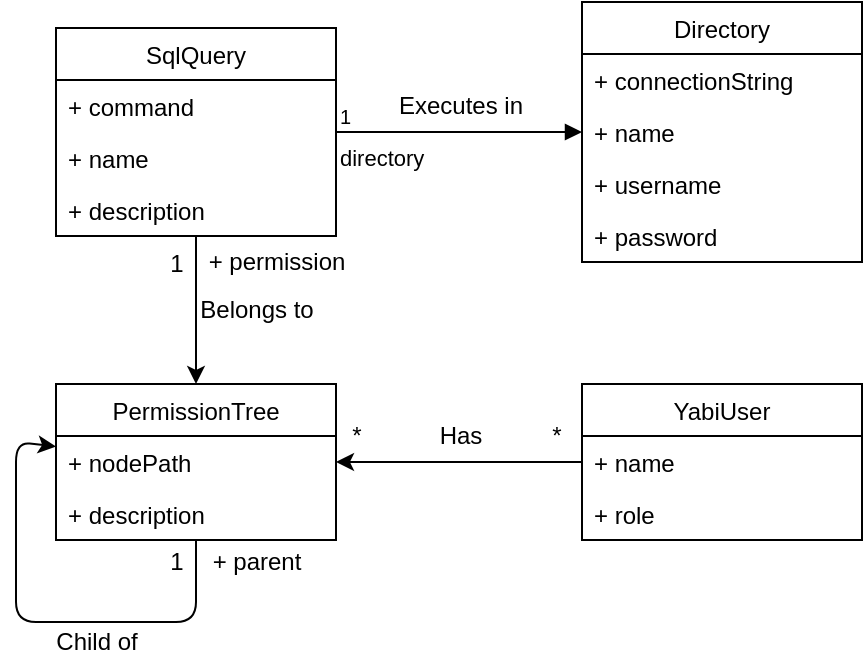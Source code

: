 <mxfile version="10.9.8" type="device"><diagram id="EYzRXIe3F2EIJ4aTKBoO" name="Page-1"><mxGraphModel dx="347" dy="202" grid="1" gridSize="10" guides="1" tooltips="1" connect="1" arrows="1" fold="1" page="1" pageScale="1" pageWidth="850" pageHeight="1100" math="0" shadow="0"><root><mxCell id="0"/><mxCell id="1" parent="0"/><mxCell id="7lteK3xR8VJjQ71hoxso-5" value="SqlQuery" style="swimlane;fontStyle=0;childLayout=stackLayout;horizontal=1;startSize=26;fillColor=none;horizontalStack=0;resizeParent=1;resizeParentMax=0;resizeLast=0;collapsible=1;marginBottom=0;" vertex="1" parent="1"><mxGeometry x="100" y="23" width="140" height="104" as="geometry"/></mxCell><mxCell id="7lteK3xR8VJjQ71hoxso-6" value="+ command" style="text;strokeColor=none;fillColor=none;align=left;verticalAlign=top;spacingLeft=4;spacingRight=4;overflow=hidden;rotatable=0;points=[[0,0.5],[1,0.5]];portConstraint=eastwest;" vertex="1" parent="7lteK3xR8VJjQ71hoxso-5"><mxGeometry y="26" width="140" height="26" as="geometry"/></mxCell><mxCell id="7lteK3xR8VJjQ71hoxso-7" value="+ name" style="text;strokeColor=none;fillColor=none;align=left;verticalAlign=top;spacingLeft=4;spacingRight=4;overflow=hidden;rotatable=0;points=[[0,0.5],[1,0.5]];portConstraint=eastwest;" vertex="1" parent="7lteK3xR8VJjQ71hoxso-5"><mxGeometry y="52" width="140" height="26" as="geometry"/></mxCell><mxCell id="7lteK3xR8VJjQ71hoxso-8" value="+ description" style="text;strokeColor=none;fillColor=none;align=left;verticalAlign=top;spacingLeft=4;spacingRight=4;overflow=hidden;rotatable=0;points=[[0,0.5],[1,0.5]];portConstraint=eastwest;" vertex="1" parent="7lteK3xR8VJjQ71hoxso-5"><mxGeometry y="78" width="140" height="26" as="geometry"/></mxCell><mxCell id="7lteK3xR8VJjQ71hoxso-9" value="Directory" style="swimlane;fontStyle=0;childLayout=stackLayout;horizontal=1;startSize=26;fillColor=none;horizontalStack=0;resizeParent=1;resizeParentMax=0;resizeLast=0;collapsible=1;marginBottom=0;" vertex="1" parent="1"><mxGeometry x="363" y="10" width="140" height="130" as="geometry"/></mxCell><mxCell id="7lteK3xR8VJjQ71hoxso-10" value="+ connectionString" style="text;strokeColor=none;fillColor=none;align=left;verticalAlign=top;spacingLeft=4;spacingRight=4;overflow=hidden;rotatable=0;points=[[0,0.5],[1,0.5]];portConstraint=eastwest;" vertex="1" parent="7lteK3xR8VJjQ71hoxso-9"><mxGeometry y="26" width="140" height="26" as="geometry"/></mxCell><mxCell id="7lteK3xR8VJjQ71hoxso-11" value="+ name" style="text;strokeColor=none;fillColor=none;align=left;verticalAlign=top;spacingLeft=4;spacingRight=4;overflow=hidden;rotatable=0;points=[[0,0.5],[1,0.5]];portConstraint=eastwest;" vertex="1" parent="7lteK3xR8VJjQ71hoxso-9"><mxGeometry y="52" width="140" height="26" as="geometry"/></mxCell><mxCell id="7lteK3xR8VJjQ71hoxso-12" value="+ username" style="text;strokeColor=none;fillColor=none;align=left;verticalAlign=top;spacingLeft=4;spacingRight=4;overflow=hidden;rotatable=0;points=[[0,0.5],[1,0.5]];portConstraint=eastwest;" vertex="1" parent="7lteK3xR8VJjQ71hoxso-9"><mxGeometry y="78" width="140" height="26" as="geometry"/></mxCell><mxCell id="7lteK3xR8VJjQ71hoxso-13" value="+ password" style="text;strokeColor=none;fillColor=none;align=left;verticalAlign=top;spacingLeft=4;spacingRight=4;overflow=hidden;rotatable=0;points=[[0,0.5],[1,0.5]];portConstraint=eastwest;" vertex="1" parent="7lteK3xR8VJjQ71hoxso-9"><mxGeometry y="104" width="140" height="26" as="geometry"/></mxCell><mxCell id="7lteK3xR8VJjQ71hoxso-14" value="PermissionTree" style="swimlane;fontStyle=0;childLayout=stackLayout;horizontal=1;startSize=26;fillColor=none;horizontalStack=0;resizeParent=1;resizeParentMax=0;resizeLast=0;collapsible=1;marginBottom=0;" vertex="1" parent="1"><mxGeometry x="100" y="201" width="140" height="78" as="geometry"/></mxCell><mxCell id="7lteK3xR8VJjQ71hoxso-15" value="+ nodePath" style="text;strokeColor=none;fillColor=none;align=left;verticalAlign=top;spacingLeft=4;spacingRight=4;overflow=hidden;rotatable=0;points=[[0,0.5],[1,0.5]];portConstraint=eastwest;" vertex="1" parent="7lteK3xR8VJjQ71hoxso-14"><mxGeometry y="26" width="140" height="26" as="geometry"/></mxCell><mxCell id="7lteK3xR8VJjQ71hoxso-16" value="+ description" style="text;strokeColor=none;fillColor=none;align=left;verticalAlign=top;spacingLeft=4;spacingRight=4;overflow=hidden;rotatable=0;points=[[0,0.5],[1,0.5]];portConstraint=eastwest;" vertex="1" parent="7lteK3xR8VJjQ71hoxso-14"><mxGeometry y="52" width="140" height="26" as="geometry"/></mxCell><mxCell id="7lteK3xR8VJjQ71hoxso-42" value="" style="endArrow=classic;html=1;" edge="1" parent="7lteK3xR8VJjQ71hoxso-14" source="7lteK3xR8VJjQ71hoxso-16" target="7lteK3xR8VJjQ71hoxso-14"><mxGeometry width="50" height="50" relative="1" as="geometry"><mxPoint y="149" as="sourcePoint"/><mxPoint x="-40" y="19" as="targetPoint"/><Array as="points"><mxPoint x="70" y="119"/><mxPoint x="-20" y="119"/><mxPoint x="-20" y="29"/></Array></mxGeometry></mxCell><mxCell id="7lteK3xR8VJjQ71hoxso-43" value="+ parent" style="text;html=1;resizable=0;points=[];align=center;verticalAlign=middle;labelBackgroundColor=#ffffff;" vertex="1" connectable="0" parent="7lteK3xR8VJjQ71hoxso-42"><mxGeometry x="-0.668" y="-17" relative="1" as="geometry"><mxPoint x="47" y="-29" as="offset"/></mxGeometry></mxCell><mxCell id="7lteK3xR8VJjQ71hoxso-44" value="1" style="text;html=1;resizable=0;points=[];align=center;verticalAlign=middle;labelBackgroundColor=#ffffff;" vertex="1" connectable="0" parent="7lteK3xR8VJjQ71hoxso-42"><mxGeometry x="-0.66" y="-18" relative="1" as="geometry"><mxPoint x="-10" y="-12" as="offset"/></mxGeometry></mxCell><mxCell id="7lteK3xR8VJjQ71hoxso-45" value="Child of" style="text;html=1;resizable=0;points=[];align=center;verticalAlign=middle;labelBackgroundColor=#ffffff;" vertex="1" connectable="0" parent="7lteK3xR8VJjQ71hoxso-42"><mxGeometry x="-0.66" y="-20" relative="1" as="geometry"><mxPoint x="-50" y="30" as="offset"/></mxGeometry></mxCell><mxCell id="7lteK3xR8VJjQ71hoxso-18" value="YabiUser" style="swimlane;fontStyle=0;childLayout=stackLayout;horizontal=1;startSize=26;fillColor=none;horizontalStack=0;resizeParent=1;resizeParentMax=0;resizeLast=0;collapsible=1;marginBottom=0;" vertex="1" parent="1"><mxGeometry x="363" y="201" width="140" height="78" as="geometry"/></mxCell><mxCell id="7lteK3xR8VJjQ71hoxso-19" value="+ name" style="text;strokeColor=none;fillColor=none;align=left;verticalAlign=top;spacingLeft=4;spacingRight=4;overflow=hidden;rotatable=0;points=[[0,0.5],[1,0.5]];portConstraint=eastwest;" vertex="1" parent="7lteK3xR8VJjQ71hoxso-18"><mxGeometry y="26" width="140" height="26" as="geometry"/></mxCell><mxCell id="7lteK3xR8VJjQ71hoxso-20" value="+ role" style="text;strokeColor=none;fillColor=none;align=left;verticalAlign=top;spacingLeft=4;spacingRight=4;overflow=hidden;rotatable=0;points=[[0,0.5],[1,0.5]];portConstraint=eastwest;" vertex="1" parent="7lteK3xR8VJjQ71hoxso-18"><mxGeometry y="52" width="140" height="26" as="geometry"/></mxCell><mxCell id="7lteK3xR8VJjQ71hoxso-22" value="directory" style="endArrow=block;endFill=1;html=1;edgeStyle=orthogonalEdgeStyle;align=left;verticalAlign=top;" edge="1" parent="1" source="7lteK3xR8VJjQ71hoxso-5" target="7lteK3xR8VJjQ71hoxso-9"><mxGeometry x="-1" relative="1" as="geometry"><mxPoint x="20" y="310" as="sourcePoint"/><mxPoint x="180" y="310" as="targetPoint"/></mxGeometry></mxCell><mxCell id="7lteK3xR8VJjQ71hoxso-23" value="1" style="resizable=0;html=1;align=left;verticalAlign=bottom;labelBackgroundColor=#ffffff;fontSize=10;" connectable="0" vertex="1" parent="7lteK3xR8VJjQ71hoxso-22"><mxGeometry x="-1" relative="1" as="geometry"/></mxCell><mxCell id="7lteK3xR8VJjQ71hoxso-36" value="Executes in" style="text;html=1;resizable=0;points=[];align=center;verticalAlign=middle;labelBackgroundColor=#ffffff;" vertex="1" connectable="0" parent="7lteK3xR8VJjQ71hoxso-22"><mxGeometry x="0.157" y="-2" relative="1" as="geometry"><mxPoint x="-9.5" y="-15" as="offset"/></mxGeometry></mxCell><mxCell id="7lteK3xR8VJjQ71hoxso-32" value="" style="endArrow=classic;html=1;" edge="1" parent="1" source="7lteK3xR8VJjQ71hoxso-5" target="7lteK3xR8VJjQ71hoxso-14"><mxGeometry width="50" height="50" relative="1" as="geometry"><mxPoint x="100" y="360" as="sourcePoint"/><mxPoint x="150" y="310" as="targetPoint"/></mxGeometry></mxCell><mxCell id="7lteK3xR8VJjQ71hoxso-33" value="+ permission" style="text;html=1;resizable=0;points=[];align=center;verticalAlign=middle;labelBackgroundColor=#ffffff;" vertex="1" connectable="0" parent="7lteK3xR8VJjQ71hoxso-32"><mxGeometry x="-0.465" y="3" relative="1" as="geometry"><mxPoint x="37" y="-7" as="offset"/></mxGeometry></mxCell><mxCell id="7lteK3xR8VJjQ71hoxso-34" value="1" style="text;html=1;resizable=0;points=[];align=center;verticalAlign=middle;labelBackgroundColor=#ffffff;" vertex="1" connectable="0" parent="7lteK3xR8VJjQ71hoxso-32"><mxGeometry x="-0.287" y="5" relative="1" as="geometry"><mxPoint x="-15" y="-13" as="offset"/></mxGeometry></mxCell><mxCell id="7lteK3xR8VJjQ71hoxso-37" value="Belongs to" style="text;html=1;resizable=0;points=[];align=center;verticalAlign=middle;labelBackgroundColor=#ffffff;" vertex="1" connectable="0" parent="7lteK3xR8VJjQ71hoxso-32"><mxGeometry x="0.324" y="1" relative="1" as="geometry"><mxPoint x="29" y="-12" as="offset"/></mxGeometry></mxCell><mxCell id="7lteK3xR8VJjQ71hoxso-38" value="" style="endArrow=classic;html=1;" edge="1" parent="1" source="7lteK3xR8VJjQ71hoxso-18" target="7lteK3xR8VJjQ71hoxso-14"><mxGeometry width="50" height="50" relative="1" as="geometry"><mxPoint x="100" y="350" as="sourcePoint"/><mxPoint x="150" y="300" as="targetPoint"/><Array as="points"><mxPoint x="320" y="240"/></Array></mxGeometry></mxCell><mxCell id="7lteK3xR8VJjQ71hoxso-39" value="*" style="text;html=1;resizable=0;points=[];align=center;verticalAlign=middle;labelBackgroundColor=#ffffff;" vertex="1" connectable="0" parent="7lteK3xR8VJjQ71hoxso-38"><mxGeometry x="0.795" y="-4" relative="1" as="geometry"><mxPoint x="-2.5" y="-9" as="offset"/></mxGeometry></mxCell><mxCell id="7lteK3xR8VJjQ71hoxso-40" value="*" style="text;html=1;resizable=0;points=[];align=center;verticalAlign=middle;labelBackgroundColor=#ffffff;" vertex="1" connectable="0" parent="7lteK3xR8VJjQ71hoxso-38"><mxGeometry x="-0.513" y="-4" relative="1" as="geometry"><mxPoint x="17" y="-9" as="offset"/></mxGeometry></mxCell><mxCell id="7lteK3xR8VJjQ71hoxso-41" value="Has" style="text;html=1;resizable=0;points=[];align=center;verticalAlign=middle;labelBackgroundColor=#ffffff;" vertex="1" connectable="0" parent="7lteK3xR8VJjQ71hoxso-38"><mxGeometry x="0.438" y="3" relative="1" as="geometry"><mxPoint x="27" y="-16" as="offset"/></mxGeometry></mxCell></root></mxGraphModel></diagram></mxfile>